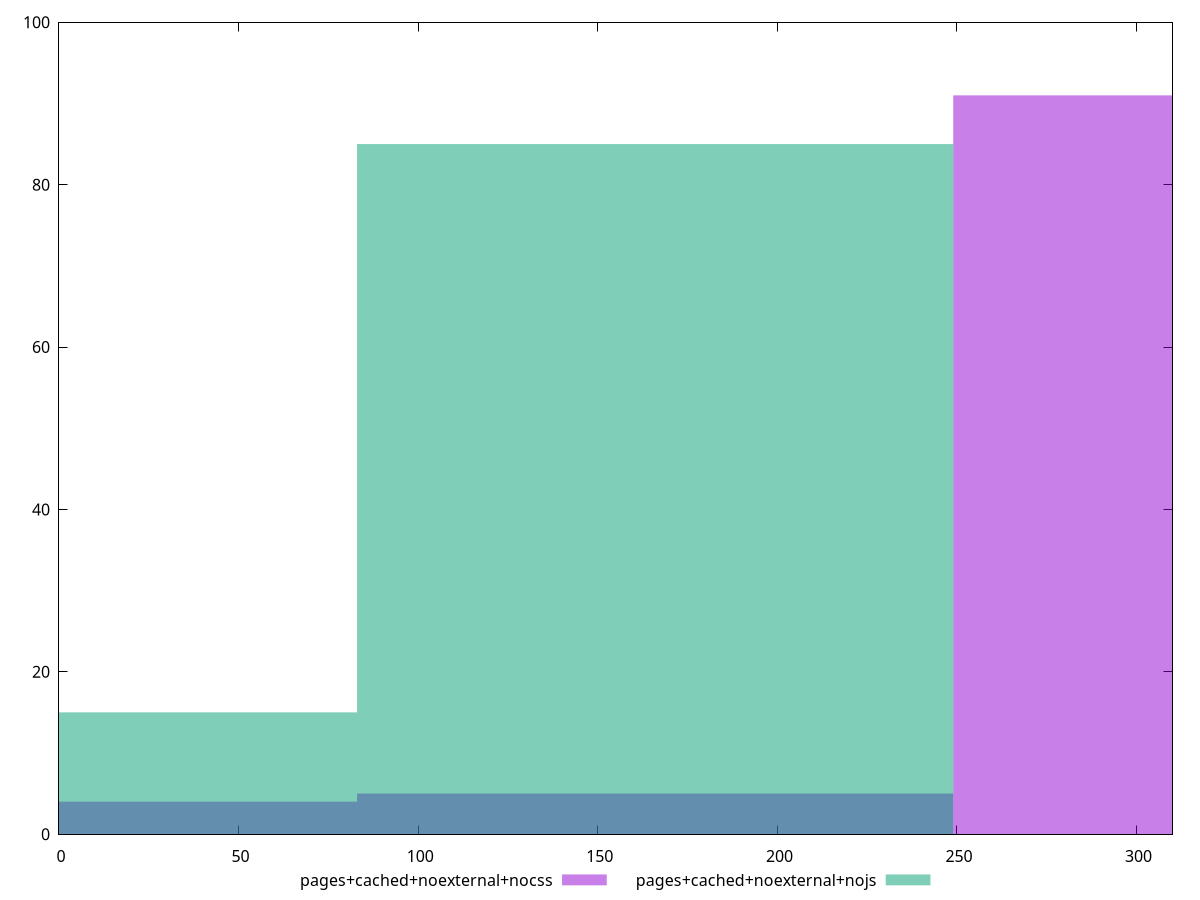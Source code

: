 reset

$pagesCachedNoexternalNocss <<EOF
331.941570268263 91
165.9707851341315 5
0 4
EOF

$pagesCachedNoexternalNojs <<EOF
0 15
165.9707851341315 85
EOF

set key outside below
set boxwidth 165.9707851341315
set xrange [0:310]
set yrange [0:100]
set style fill transparent solid 0.5 noborder
set terminal svg size 640, 500 enhanced background rgb 'white'
set output "report_00007_2020-12-11T15:55:29.892Z/uses-http2/comparison/histogram/9_vs_10.svg"

plot $pagesCachedNoexternalNocss title "pages+cached+noexternal+nocss" with boxes, \
     $pagesCachedNoexternalNojs title "pages+cached+noexternal+nojs" with boxes

reset
